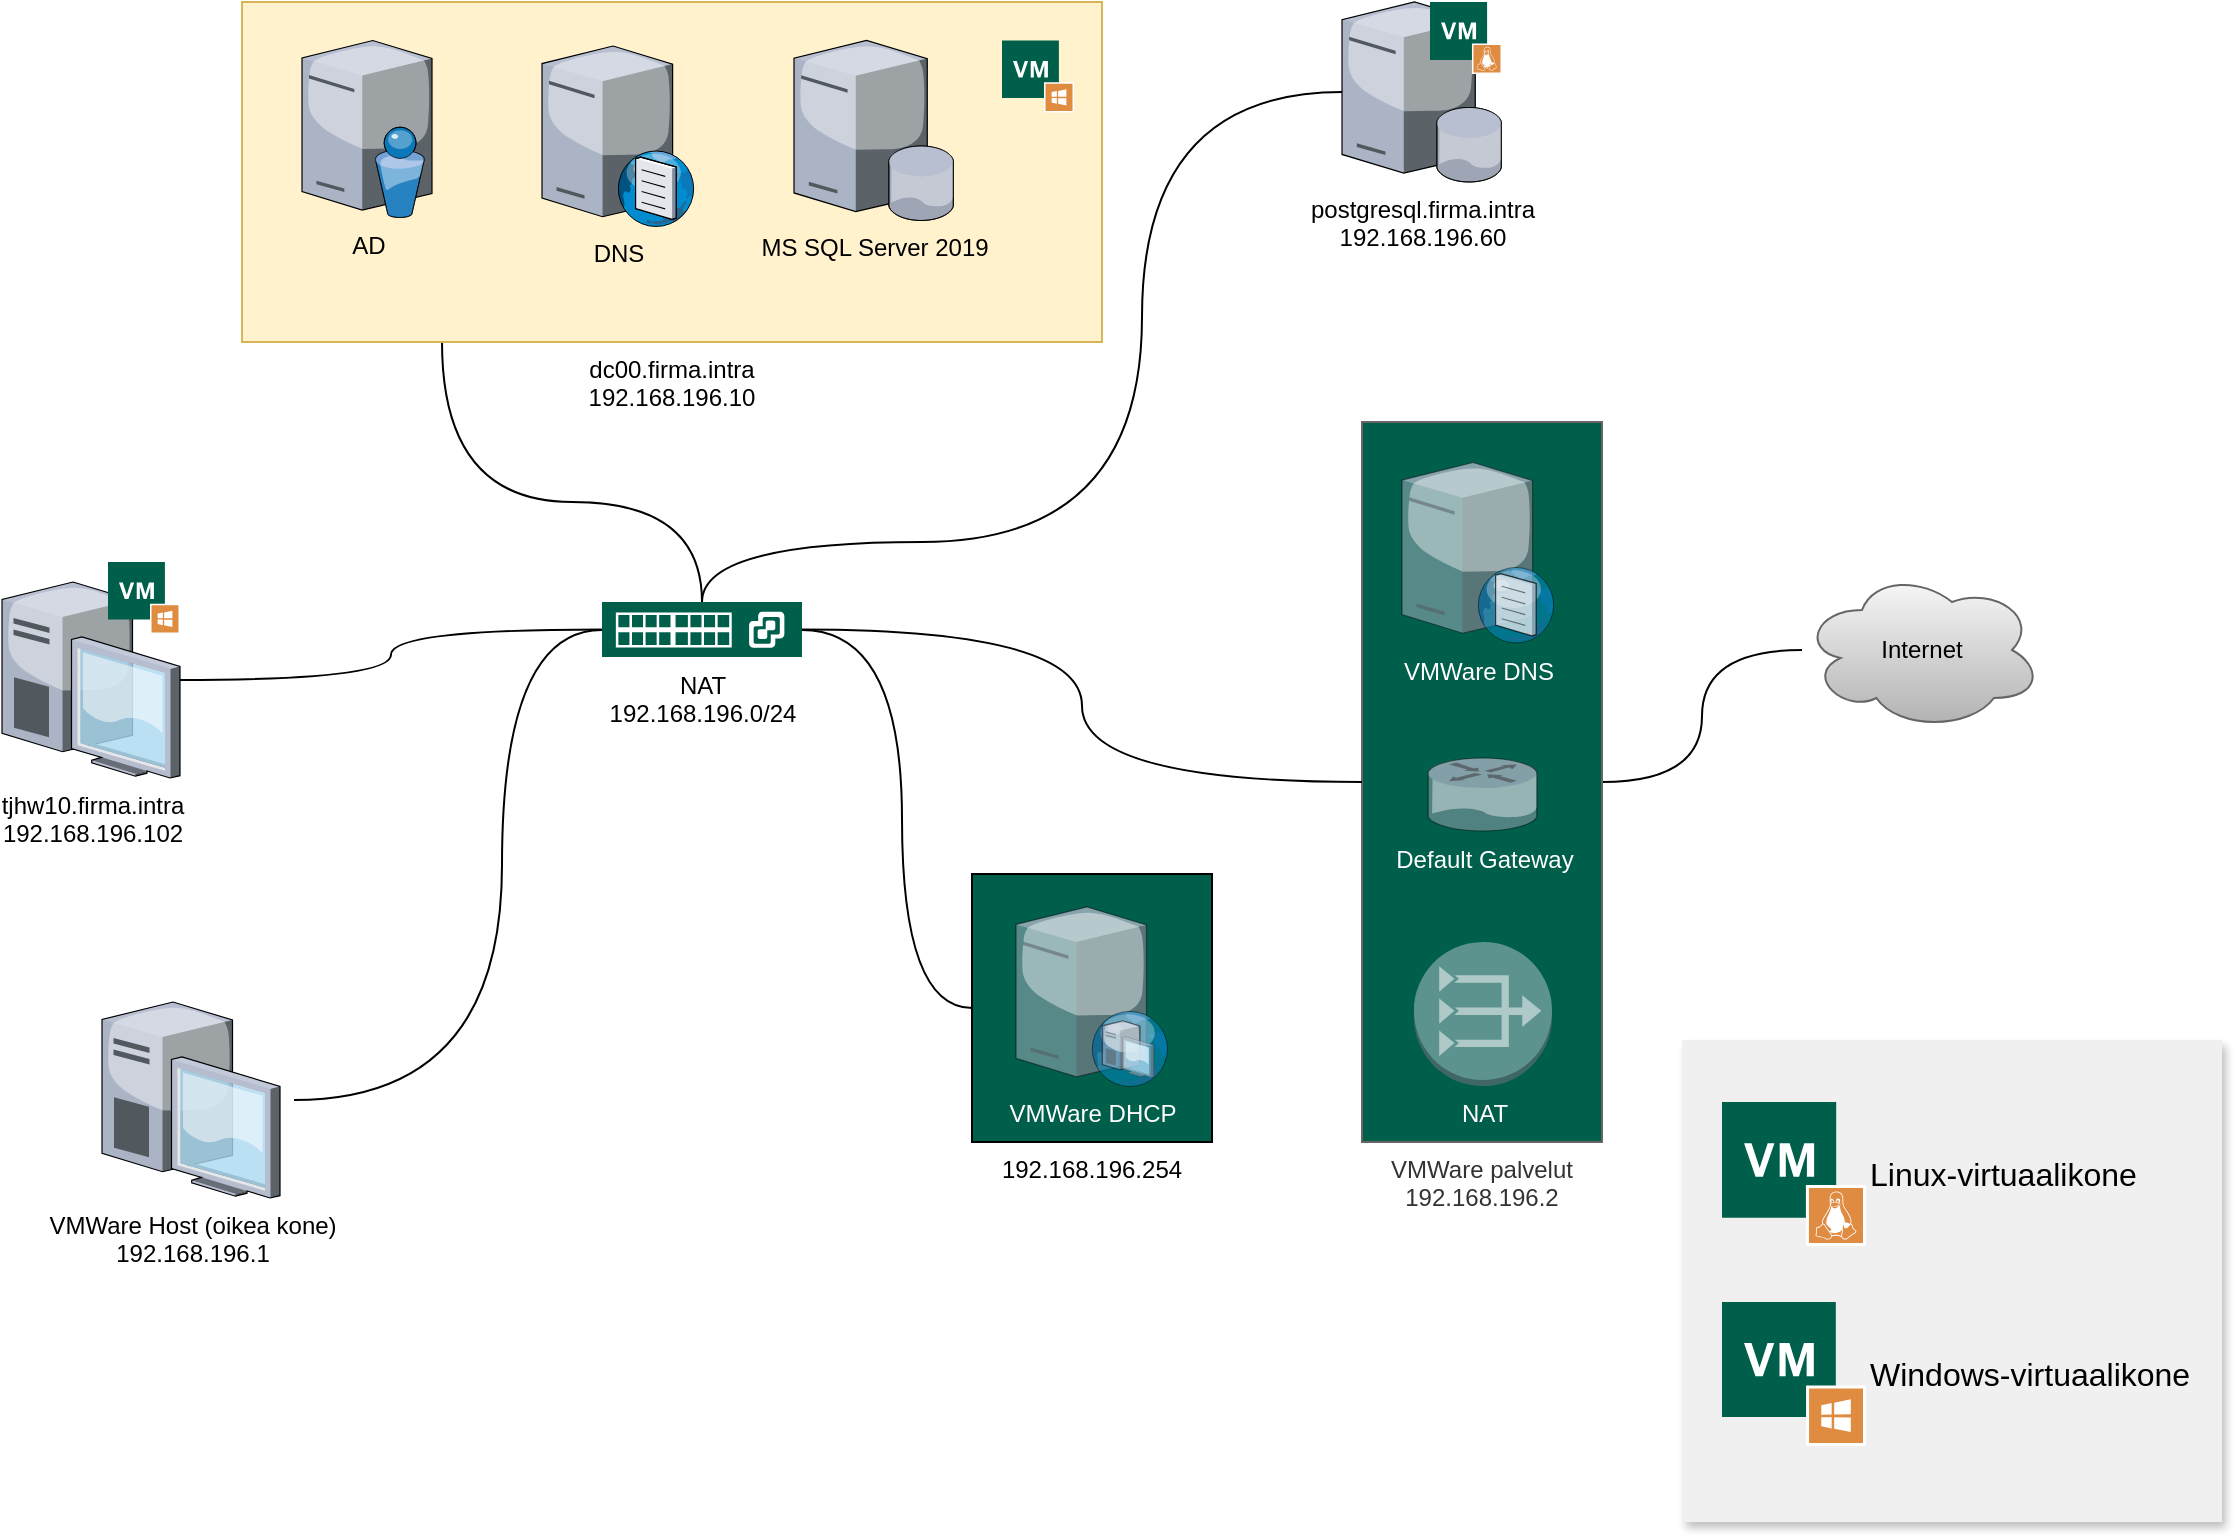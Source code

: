 <mxfile version="13.8.1" type="device"><diagram id="fx7Z1usIon1mUO-XGa-T" name="Page-1"><mxGraphModel dx="1422" dy="705" grid="1" gridSize="10" guides="1" tooltips="1" connect="1" arrows="1" fold="1" page="1" pageScale="1" pageWidth="1169" pageHeight="827" math="0" shadow="0"><root><mxCell id="0"/><mxCell id="1" parent="0"/><mxCell id="1jqvaf_fbnKNM97T13SS-8" value="" style="rounded=0;whiteSpace=wrap;html=1;shadow=1;fontColor=#333333;fillColor=#F0F0F0;strokeColor=none;" parent="1" vertex="1"><mxGeometry x="880" y="569" width="270" height="241" as="geometry"/></mxCell><mxCell id="P-8m-_Nz5g0blOF8cJ_n-25" style="edgeStyle=orthogonalEdgeStyle;orthogonalLoop=1;jettySize=auto;html=1;endArrow=none;endFill=0;curved=1;" parent="1" source="P-8m-_Nz5g0blOF8cJ_n-14" target="P-8m-_Nz5g0blOF8cJ_n-10" edge="1"><mxGeometry relative="1" as="geometry"/></mxCell><mxCell id="P-8m-_Nz5g0blOF8cJ_n-14" value="Internet" style="ellipse;shape=cloud;whiteSpace=wrap;html=1;gradientColor=#b3b3b3;fillColor=#f5f5f5;strokeColor=#666666;" parent="1" vertex="1"><mxGeometry x="940" y="334" width="120" height="80" as="geometry"/></mxCell><mxCell id="P-8m-_Nz5g0blOF8cJ_n-155" style="edgeStyle=orthogonalEdgeStyle;orthogonalLoop=1;jettySize=auto;html=1;endArrow=none;endFill=0;curved=1;" parent="1" source="P-8m-_Nz5g0blOF8cJ_n-16" target="P-8m-_Nz5g0blOF8cJ_n-173" edge="1"><mxGeometry relative="1" as="geometry"><mxPoint x="330" y="379.0" as="targetPoint"/><Array as="points"><mxPoint x="290" y="599"/><mxPoint x="290" y="364"/></Array></mxGeometry></mxCell><mxCell id="P-8m-_Nz5g0blOF8cJ_n-16" value="VMWare Host (oikea kone)&lt;br&gt;192.168.196.1" style="verticalLabelPosition=bottom;aspect=fixed;html=1;verticalAlign=top;align=center;outlineConnect=0;shape=mxgraph.citrix.desktop;strokeWidth=22;perimeterSpacing=7;strokeColor=#d79b00;gradientColor=#ffa500;shadow=0;fillColor=none;" parent="1" vertex="1"><mxGeometry x="90" y="550" width="89" height="98" as="geometry"/></mxCell><mxCell id="P-8m-_Nz5g0blOF8cJ_n-53" value="" style="group;" parent="1" vertex="1" connectable="0"><mxGeometry x="40" y="330" width="89" height="108" as="geometry"/></mxCell><object label="tjhw10.firma.intra&lt;br&gt;192.168.196.102" OS="Windows 10" id="P-8m-_Nz5g0blOF8cJ_n-18"><mxCell style="verticalLabelPosition=bottom;aspect=fixed;html=1;verticalAlign=top;strokeColor=none;align=center;outlineConnect=0;shape=mxgraph.citrix.desktop;" parent="P-8m-_Nz5g0blOF8cJ_n-53" vertex="1"><mxGeometry y="10" width="89" height="98" as="geometry"/></mxCell></object><mxCell id="P-8m-_Nz5g0blOF8cJ_n-44" value="" style="pointerEvents=1;shadow=0;dashed=0;html=1;strokeColor=none;fillColor=#005F4B;labelPosition=center;verticalLabelPosition=bottom;verticalAlign=top;align=center;outlineConnect=0;shape=mxgraph.veeam2.windows_vm;glass=1;" parent="P-8m-_Nz5g0blOF8cJ_n-53" vertex="1"><mxGeometry x="53" width="36" height="36" as="geometry"/></mxCell><mxCell id="P-8m-_Nz5g0blOF8cJ_n-71" value="" style="group;" parent="1" vertex="1" connectable="0"><mxGeometry x="710" y="50" width="80" height="90" as="geometry"/></mxCell><mxCell id="P-8m-_Nz5g0blOF8cJ_n-68" value="" style="group;" parent="P-8m-_Nz5g0blOF8cJ_n-71" vertex="1" connectable="0"><mxGeometry width="80" height="90" as="geometry"/></mxCell><object label="postgresql.firma.intra&lt;br&gt;192.168.196.60" OS="CentOS 8.1" id="P-8m-_Nz5g0blOF8cJ_n-9"><mxCell style="verticalLabelPosition=bottom;aspect=fixed;html=1;verticalAlign=top;strokeColor=none;align=center;outlineConnect=0;shape=mxgraph.citrix.database_server;" parent="P-8m-_Nz5g0blOF8cJ_n-68" vertex="1"><mxGeometry width="80" height="90" as="geometry"/></mxCell></object><mxCell id="P-8m-_Nz5g0blOF8cJ_n-40" value="" style="pointerEvents=1;shadow=0;dashed=0;html=1;strokeColor=none;fillColor=#005F4B;labelPosition=center;verticalLabelPosition=bottom;verticalAlign=top;align=center;outlineConnect=0;shape=mxgraph.veeam2.linux_vm;glass=1;" parent="P-8m-_Nz5g0blOF8cJ_n-68" vertex="1"><mxGeometry x="44" width="36" height="36" as="geometry"/></mxCell><mxCell id="P-8m-_Nz5g0blOF8cJ_n-94" value="" style="group;glass=0;" parent="1" vertex="1" connectable="0"><mxGeometry x="720" y="260" width="120" height="360" as="geometry"/></mxCell><mxCell id="P-8m-_Nz5g0blOF8cJ_n-10" value="VMWare palvelut&lt;br&gt;192.168.196.2" style="whiteSpace=wrap;html=1;labelPosition=center;verticalLabelPosition=bottom;align=center;verticalAlign=top;glass=0;strokeColor=#666666;fontColor=#333333;shadow=0;fillColor=#005F4B;" parent="P-8m-_Nz5g0blOF8cJ_n-94" vertex="1"><mxGeometry width="120" height="360" as="geometry"/></mxCell><mxCell id="P-8m-_Nz5g0blOF8cJ_n-11" value="Default Gateway" style="verticalLabelPosition=bottom;aspect=fixed;html=1;verticalAlign=top;strokeColor=none;align=center;outlineConnect=0;shape=mxgraph.citrix.router;opacity=50;fontColor=#FFFFFF;" parent="P-8m-_Nz5g0blOF8cJ_n-94" vertex="1"><mxGeometry x="33" y="168" width="55" height="36.5" as="geometry"/></mxCell><mxCell id="P-8m-_Nz5g0blOF8cJ_n-12" value="VMWare DNS" style="verticalLabelPosition=bottom;aspect=fixed;html=1;verticalAlign=top;strokeColor=none;align=center;outlineConnect=0;shape=mxgraph.citrix.dns_server;opacity=50;fontColor=#FFFFFF;fontStyle=0;" parent="P-8m-_Nz5g0blOF8cJ_n-94" vertex="1"><mxGeometry x="20" y="18" width="76.5" height="92.5" as="geometry"/></mxCell><mxCell id="P-8m-_Nz5g0blOF8cJ_n-28" value="NAT" style="outlineConnect=0;verticalLabelPosition=bottom;verticalAlign=top;align=center;html=1;shape=mxgraph.aws3.vpc_nat_gateway;fillColor=#bac8d3;shadow=0;strokeColor=#23445d;strokeWidth=1;opacity=50;fontColor=#FFFFFF;" parent="P-8m-_Nz5g0blOF8cJ_n-94" vertex="1"><mxGeometry x="26" y="260" width="69" height="72" as="geometry"/></mxCell><mxCell id="P-8m-_Nz5g0blOF8cJ_n-96" value="" style="group;" parent="1" vertex="1" connectable="0"><mxGeometry x="525" y="486" width="120" height="134" as="geometry"/></mxCell><mxCell id="P-8m-_Nz5g0blOF8cJ_n-55" value="192.168.196.254" style="whiteSpace=wrap;html=1;shadow=0;glass=0;strokeColor=#000000;strokeWidth=1;fillColor=#005F4B;labelPosition=center;verticalLabelPosition=bottom;align=center;verticalAlign=top;" parent="P-8m-_Nz5g0blOF8cJ_n-96" vertex="1"><mxGeometry width="120" height="134" as="geometry"/></mxCell><mxCell id="P-8m-_Nz5g0blOF8cJ_n-15" value="VMWare DHCP" style="verticalLabelPosition=bottom;aspect=fixed;html=1;verticalAlign=top;strokeColor=#d79b00;align=center;outlineConnect=0;shape=mxgraph.citrix.dhcp_server;gradientColor=#ffa500;fillColor=#ffcd28;opacity=50;fontColor=#FFFFFF;" parent="P-8m-_Nz5g0blOF8cJ_n-96" vertex="1"><mxGeometry x="22" y="16.456" width="76" height="90" as="geometry"/></mxCell><mxCell id="P-8m-_Nz5g0blOF8cJ_n-154" style="edgeStyle=orthogonalEdgeStyle;orthogonalLoop=1;jettySize=auto;html=1;endArrow=none;endFill=0;curved=1;" parent="1" source="P-8m-_Nz5g0blOF8cJ_n-18" target="P-8m-_Nz5g0blOF8cJ_n-173" edge="1"><mxGeometry relative="1" as="geometry"><mxPoint x="330" y="364.0" as="targetPoint"/></mxGeometry></mxCell><mxCell id="P-8m-_Nz5g0blOF8cJ_n-156" style="edgeStyle=orthogonalEdgeStyle;orthogonalLoop=1;jettySize=auto;html=1;endArrow=none;endFill=0;curved=1;" parent="1" source="P-8m-_Nz5g0blOF8cJ_n-55" target="P-8m-_Nz5g0blOF8cJ_n-173" edge="1"><mxGeometry relative="1" as="geometry"><mxPoint x="450" y="379.0" as="targetPoint"/><Array as="points"><mxPoint x="490" y="553"/><mxPoint x="490" y="364"/></Array></mxGeometry></mxCell><mxCell id="P-8m-_Nz5g0blOF8cJ_n-157" style="edgeStyle=orthogonalEdgeStyle;orthogonalLoop=1;jettySize=auto;html=1;endArrow=none;endFill=0;curved=1;" parent="1" source="P-8m-_Nz5g0blOF8cJ_n-9" target="P-8m-_Nz5g0blOF8cJ_n-173" edge="1"><mxGeometry relative="1" as="geometry"><mxPoint x="450" y="349.0" as="targetPoint"/><Array as="points"><mxPoint x="610" y="95"/><mxPoint x="610" y="320"/><mxPoint x="390" y="320"/></Array></mxGeometry></mxCell><mxCell id="P-8m-_Nz5g0blOF8cJ_n-158" style="edgeStyle=orthogonalEdgeStyle;orthogonalLoop=1;jettySize=auto;html=1;endArrow=none;endFill=0;curved=1;" parent="1" source="P-8m-_Nz5g0blOF8cJ_n-173" target="P-8m-_Nz5g0blOF8cJ_n-10" edge="1"><mxGeometry relative="1" as="geometry"><mxPoint x="450" y="364.0" as="sourcePoint"/></mxGeometry></mxCell><mxCell id="P-8m-_Nz5g0blOF8cJ_n-204" style="edgeStyle=orthogonalEdgeStyle;orthogonalLoop=1;jettySize=auto;html=1;endArrow=none;endFill=0;curved=1;" parent="1" source="P-8m-_Nz5g0blOF8cJ_n-173" edge="1"><mxGeometry relative="1" as="geometry"><mxPoint x="260" y="220" as="targetPoint"/><Array as="points"><mxPoint x="390" y="300"/><mxPoint x="260" y="300"/><mxPoint x="260" y="220"/></Array></mxGeometry></mxCell><mxCell id="P-8m-_Nz5g0blOF8cJ_n-173" value="NAT&lt;br&gt;192.168.196.0/24" style="pointerEvents=1;shadow=0;dashed=0;html=1;strokeColor=none;fillColor=#005F4B;labelPosition=center;verticalLabelPosition=bottom;verticalAlign=top;align=center;outlineConnect=0;shape=mxgraph.veeam2.vmware_vswitch;fontColor=#000000;aspect=fixed;" parent="1" vertex="1"><mxGeometry x="340" y="350" width="100" height="27.5" as="geometry"/></mxCell><mxCell id="P-8m-_Nz5g0blOF8cJ_n-8" value="dc00.firma.intra&#10;192.168.196.10" style="group;fillColor=#fff2cc;strokeColor=#d6b656;container=0;labelPosition=center;verticalLabelPosition=bottom;align=center;verticalAlign=top;" parent="1" vertex="1" connectable="0"><mxGeometry x="160" y="50" width="430" height="170" as="geometry"/></mxCell><mxCell id="P-8m-_Nz5g0blOF8cJ_n-7" value="MS SQL Server 2019" style="verticalLabelPosition=bottom;aspect=fixed;html=1;verticalAlign=top;strokeColor=none;align=center;outlineConnect=0;shape=mxgraph.citrix.database_server;" parent="1" vertex="1"><mxGeometry x="436" y="69.25" width="80" height="90" as="geometry"/></mxCell><mxCell id="P-8m-_Nz5g0blOF8cJ_n-5" value="AD" style="verticalLabelPosition=bottom;aspect=fixed;html=1;verticalAlign=top;strokeColor=none;align=center;outlineConnect=0;shape=mxgraph.citrix.directory_server;" parent="1" vertex="1"><mxGeometry x="190" y="69.25" width="65" height="88.5" as="geometry"/></mxCell><mxCell id="P-8m-_Nz5g0blOF8cJ_n-6" value="DNS" style="verticalLabelPosition=bottom;aspect=fixed;html=1;verticalAlign=top;strokeColor=none;align=center;outlineConnect=0;shape=mxgraph.citrix.dns_server;" parent="1" vertex="1"><mxGeometry x="310" y="69.75" width="76.5" height="92.5" as="geometry"/></mxCell><mxCell id="P-8m-_Nz5g0blOF8cJ_n-45" value="" style="pointerEvents=1;shadow=0;dashed=0;html=1;strokeColor=none;fillColor=#005F4B;labelPosition=center;verticalLabelPosition=bottom;verticalAlign=top;align=center;outlineConnect=0;shape=mxgraph.veeam2.windows_vm;glass=1;" parent="1" vertex="1"><mxGeometry x="540" y="69.25" width="36" height="36" as="geometry"/></mxCell><mxCell id="1jqvaf_fbnKNM97T13SS-2" value="&lt;font style=&quot;font-size: 16px&quot;&gt;Windows-virtuaalikone&lt;/font&gt;" style="pointerEvents=1;shadow=0;dashed=0;html=1;strokeColor=none;fillColor=#005F4B;labelPosition=right;verticalLabelPosition=middle;verticalAlign=middle;align=left;outlineConnect=0;shape=mxgraph.veeam2.windows_vm;rounded=0;sketch=0;fontColor=#000000;aspect=fixed;" parent="1" vertex="1"><mxGeometry x="900" y="700" width="72" height="72" as="geometry"/></mxCell><mxCell id="1jqvaf_fbnKNM97T13SS-5" value="&lt;font style=&quot;font-size: 16px&quot;&gt;Linux-virtuaalikone&lt;/font&gt;" style="pointerEvents=1;shadow=0;dashed=0;html=1;strokeColor=none;fillColor=#005F4B;labelPosition=right;verticalLabelPosition=middle;verticalAlign=middle;align=left;outlineConnect=0;shape=mxgraph.veeam2.linux_vm;rounded=0;sketch=0;fontColor=#000000;aspect=fixed;" parent="1" vertex="1"><mxGeometry x="900" y="600" width="72" height="72" as="geometry"/></mxCell></root></mxGraphModel></diagram></mxfile>
